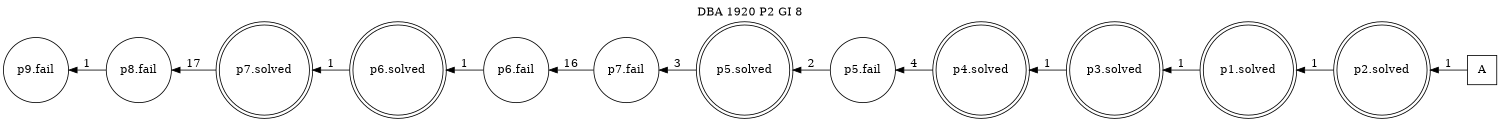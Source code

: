 digraph DBA_1920_P2_GI_8 {
labelloc="tl"
label= " DBA 1920 P2 GI 8 "
rankdir="RL";
graph [ size=" 10 , 10 !"]

"A" [shape="square" label="A"]
"p2.solved" [shape="doublecircle" label="p2.solved"]
"p1.solved" [shape="doublecircle" label="p1.solved"]
"p3.solved" [shape="doublecircle" label="p3.solved"]
"p4.solved" [shape="doublecircle" label="p4.solved"]
"p5.fail" [shape="circle" label="p5.fail"]
"p5.solved" [shape="doublecircle" label="p5.solved"]
"p7.fail" [shape="circle" label="p7.fail"]
"p6.fail" [shape="circle" label="p6.fail"]
"p6.solved" [shape="doublecircle" label="p6.solved"]
"p7.solved" [shape="doublecircle" label="p7.solved"]
"p8.fail" [shape="circle" label="p8.fail"]
"p9.fail" [shape="circle" label="p9.fail"]
"A" -> "p2.solved" [ label=1]
"p2.solved" -> "p1.solved" [ label=1]
"p1.solved" -> "p3.solved" [ label=1]
"p3.solved" -> "p4.solved" [ label=1]
"p4.solved" -> "p5.fail" [ label=4]
"p5.fail" -> "p5.solved" [ label=2]
"p5.solved" -> "p7.fail" [ label=3]
"p7.fail" -> "p6.fail" [ label=16]
"p6.fail" -> "p6.solved" [ label=1]
"p6.solved" -> "p7.solved" [ label=1]
"p7.solved" -> "p8.fail" [ label=17]
"p8.fail" -> "p9.fail" [ label=1]
}
